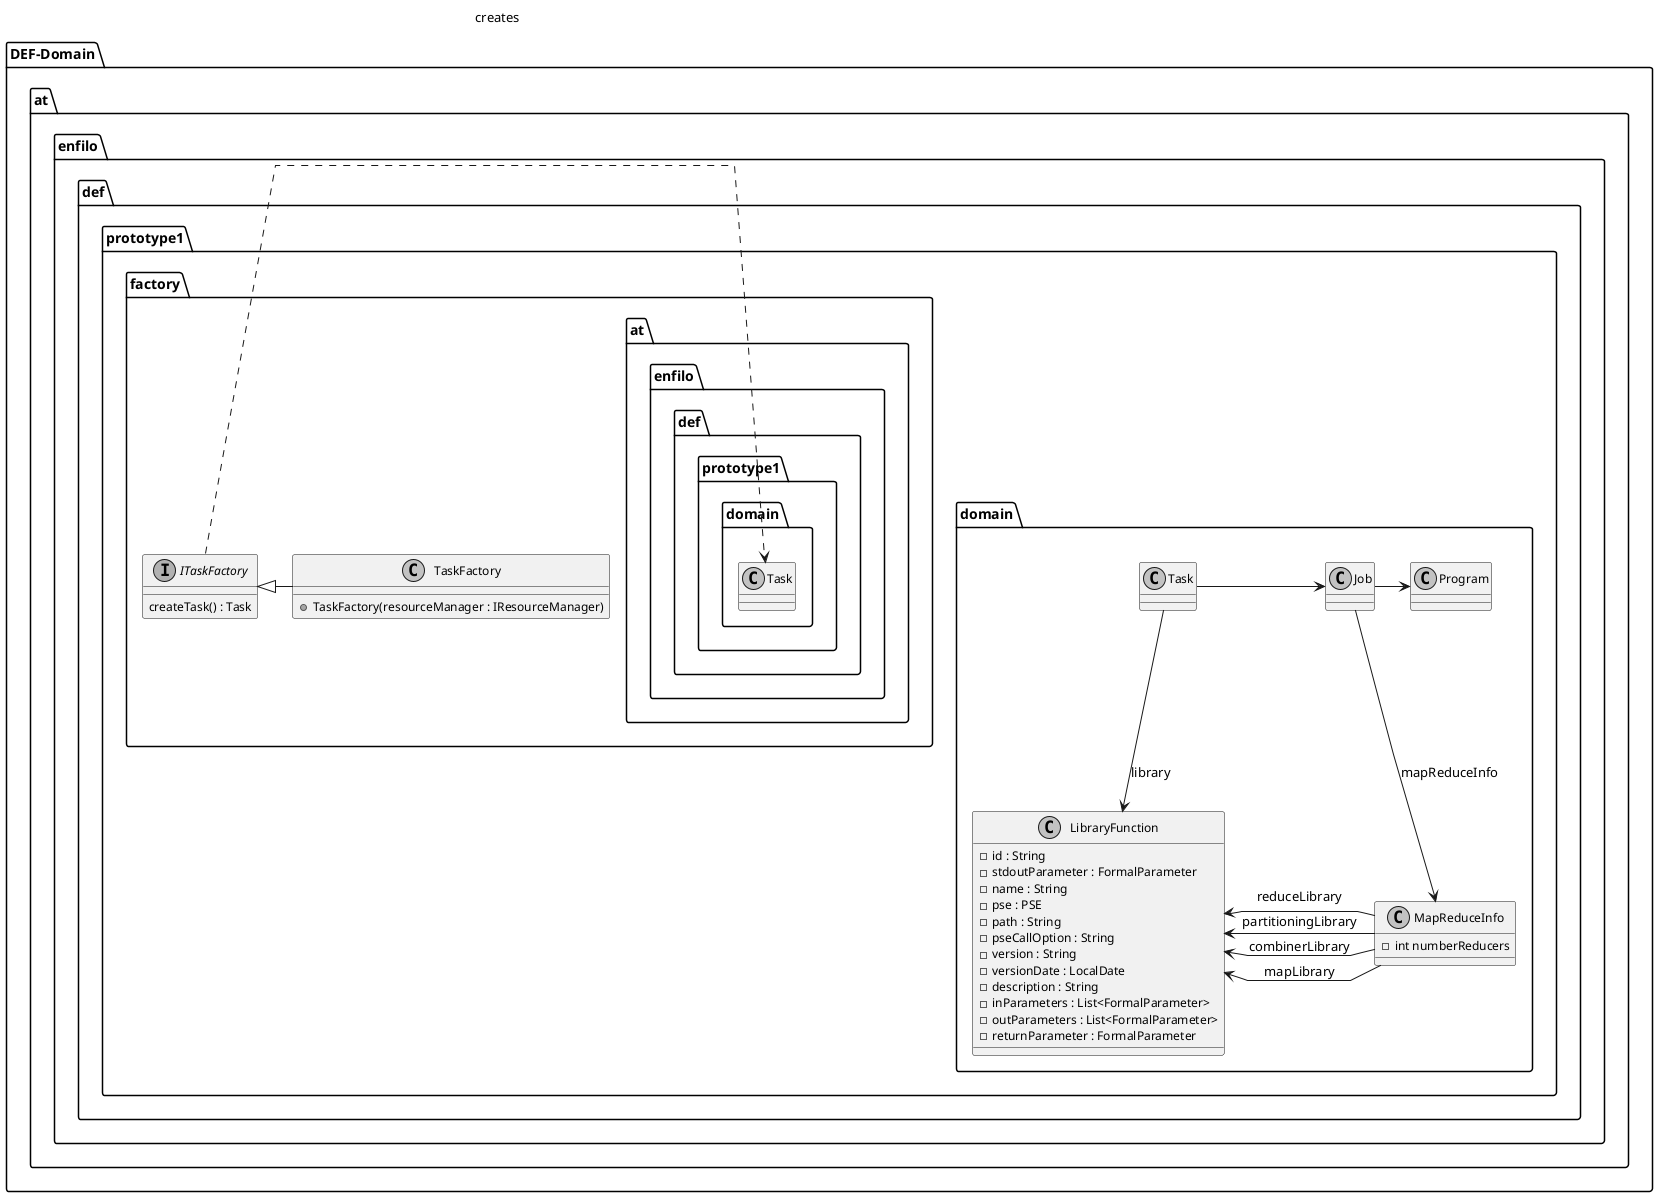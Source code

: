 @startuml

skinparam monochrome true
'skinparam style strictuml
skinparam linetype polyline
skinparam class {
    FontSize 13
    attribute {
        FontSize 12
    }
}

package DEF-Domain {
    namespace at.enfilo.def.prototype1.domain {
        class Task

        class LibraryFunction {
            - id : String
            - stdoutParameter : FormalParameter
            - name : String
            - pse : PSE
            - path : String
            - pseCallOption : String
            - version : String
            - versionDate : LocalDate
            - description : String
            - inParameters : List<FormalParameter>
            - outParameters : List<FormalParameter>
            - returnParameter : FormalParameter
        }
        class Program
        class Job
        class MapReduceInfo {
            - int numberReducers
        }
        LibraryFunction <- MapReduceInfo : mapLibrary
        LibraryFunction <- MapReduceInfo : reduceLibrary
        LibraryFunction <- MapReduceInfo : combinerLibrary
        LibraryFunction <- MapReduceInfo : partitioningLibrary
        Job -> Program
        Job --> MapReduceInfo : mapReduceInfo
        class Task

        Task -> Job
        Task --> LibraryFunction : library
    }

    namespace at.enfilo.def.prototype1.factory {
        interface ITaskFactory {
            createTask() : Task
        }
        class TaskFactory {
            + TaskFactory(resourceManager : IResourceManager)
        }
        ITaskFactory <|- TaskFactory

        ITaskFactory .> at.enfilo.def.prototype1.domain.Task : creates
    }
}

newpage
skinparam monochrome true
'skinparam style strictuml
skinparam linetype polyline
skinparam class {
    FontSize 13
    attribute {
        FontSize 12
    }
}

class ExecutorService {
    +invokeAll(callables : Collection<ICallable>)
}

interface ICallable {
    +call()
}

package DEF-WorkerModule {

    namespace at.enfilo.def.prototype1.workermodule {
        class DispatcherClient {
            +runTask(task : TaskDTO) : TaskResult
        }
    }
}

package DEF-MapReduce {
    namespace at.phe.def.mapreduce {

        class MapTaskCallable<TaskResult>
        class TaskCallable<TaskResult>

        class MapTaskDTO {
            -id : String
            -appTask : TaskDTO
            -mapTask : TaskDTO
            -combinerTask : TaskDTO
            -partitionTask : TaskDTO
            -numberPartitions : int
        }

        class PartitionHelper {
            +{static} getPartitionReferences() : List<String>
        }

        .ICallable <|-- MapTaskCallable
        .ICallable <|-- TaskCallable


        at.enfilo.def.prototype1.workermodule.DispatcherClient <-- MapTaskCallable : dispatcher

        MapTaskDTO <- MapTaskCallable : task

        at.enfilo.def.prototype1.workermodule.DispatcherClient <-- TaskCallable : dispatcher
        at.enfilo.def.prototype1.domain.Task <- TaskCallable : task
    }
}

package DEF-Dispatcher {
    namespace at.enfilo.def.prototype1.dispatcher {

        interface IJobDispatcher {
            +submitJob() : JobState
            +terminateJob() : void
            +restartJob() : Job
            +attachTask() : void
        }

        class ThreadJobDispatcher {
            - runNormalTasks() : JobState
            - runMapReduceTasks() : JobState
            - createMapTaskDTO() : MapTaskDTO
            - createReduceTask() : Task
        }
        IJobDispatcher <|-- ThreadJobDispatcher
        ThreadJobDispatcher -> at.enfilo.def.prototype1.factory.ITaskFactory
        .ExecutorService <- ThreadJobDispatcher : executorService
        ThreadJobDispatcher ..> at.phe.def.mapreduce.MapTaskDTO : creates
        ThreadJobDispatcher ..> at.phe.def.mapreduce.TaskCallable : creates
        ThreadJobDispatcher ..> at.phe.def.mapreduce.MapTaskCallable : creates
        ThreadJobDispatcher -> at.phe.def.mapreduce.PartitionHelper : partitionHelper

        class JPPFAdapter
        IJobDispatcher <|-- JPPFAdapter

        class JobDispatcherFactory {
            +{static} createJobDispatcher() : IJobDispatcher
        }

        JobDispatcherFactory ..> ThreadJobDispatcher : creates
        JobDispatcherFactory ..> JPPFAdapter : creates
    }
}

package DEF-Demo {
    namespace at.phe.def.mapreduce.demo {
        class MapReduceMain {
            +main()
        }

        MapReduceMain -> at.enfilo.def.prototype1.dispatcher.IJobDispatcher : dispatcher
        MapReduceMain -> at.enfilo.def.prototype1.domain.LibraryFunction : applicationTask
        MapReduceMain -> at.enfilo.def.prototype1.domain.LibraryFunction : mapTask
        MapReduceMain -> at.enfilo.def.prototype1.domain.LibraryFunction : reduceTask
        MapReduceMain -> at.enfilo.def.prototype1.domain.LibraryFunction : partitioningTask
    }
}

@enduml